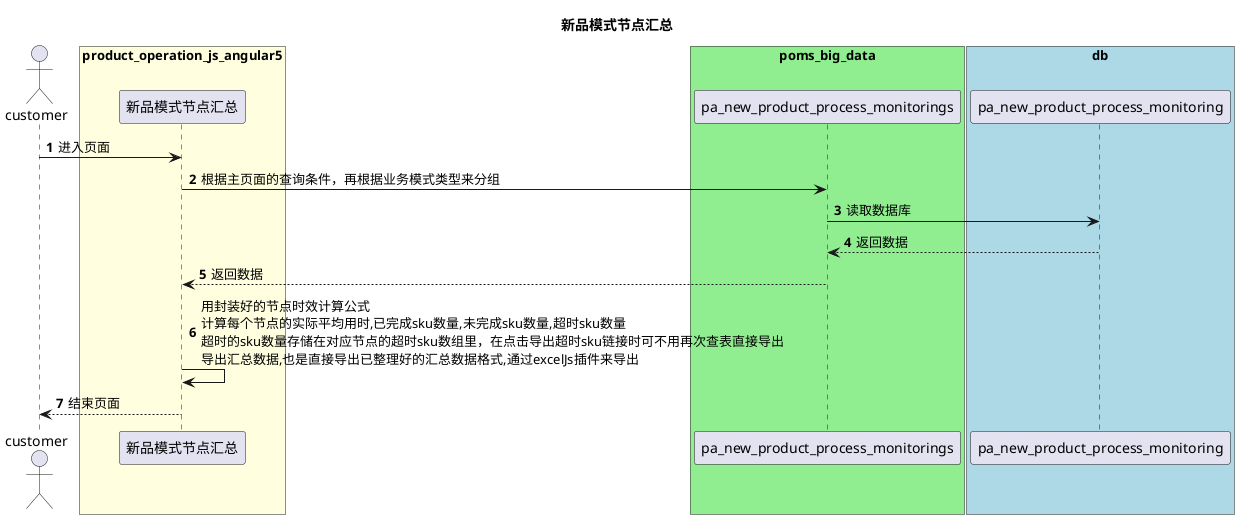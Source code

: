@startuml
title 新品模式节点汇总
autonumber

actor "customer" as customer


box "product_operation_js_angular5" #lightYellow
participant "新品模式节点汇总" as t1
end box

box "poms_big_data" #lightGreen
participant "pa_new_product_process_monitorings" as t2
end box

box "db" #lightBlue
participant "pa_new_product_process_monitoring" as db
end box

customer -> t1 : 进入页面
t1 -> t2 : 根据主页面的查询条件，再根据业务模式类型来分组
t2 -> db : 读取数据库
db --> t2 : 返回数据
t2 --> t1 : 返回数据
t1 -> t1 : 用封装好的节点时效计算公式\n计算每个节点的实际平均用时,已完成sku数量,未完成sku数量,超时sku数量\n超时的sku数量存储在对应节点的超时sku数组里，在点击导出超时sku链接时可不用再次查表直接导出\n导出汇总数据,也是直接导出已整理好的汇总数据格式,通过excelJs插件来导出
t1 --> customer : 结束页面

@enduml